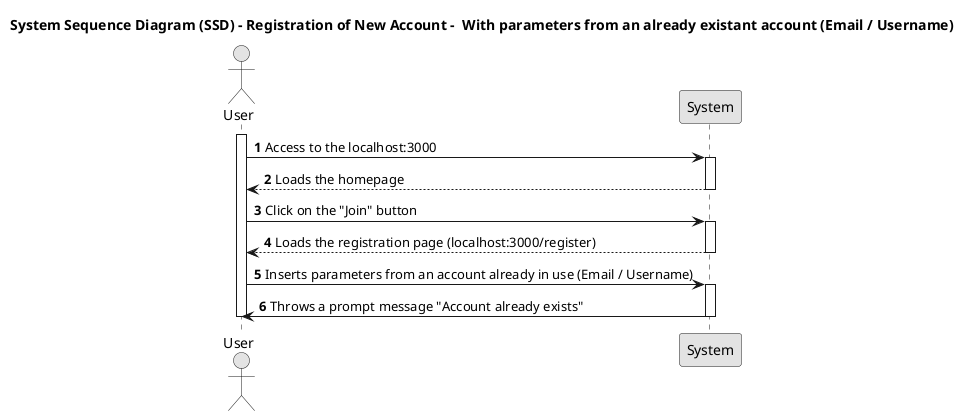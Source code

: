 @startuml US001
skinparam monochrome true
skinparam packageStyle rectangle
skinparam shadowing false

title System Sequence Diagram (SSD) - Registration of New Account -  With parameters from an already existant account (Email / Username)

autonumber

actor "User" as User
participant "System" as System

activate User

User -> System : Access to the localhost:3000
activate System

System --> User : Loads the homepage
deactivate System

User -> System : Click on the "Join" button
activate System

System --> User : Loads the registration page (localhost:3000/register)
deactivate System

User -> System : Inserts parameters from an account already in use (Email / Username)
activate System

System -> User : Throws a prompt message "Account already exists"

deactivate System
deactivate User

@enduml